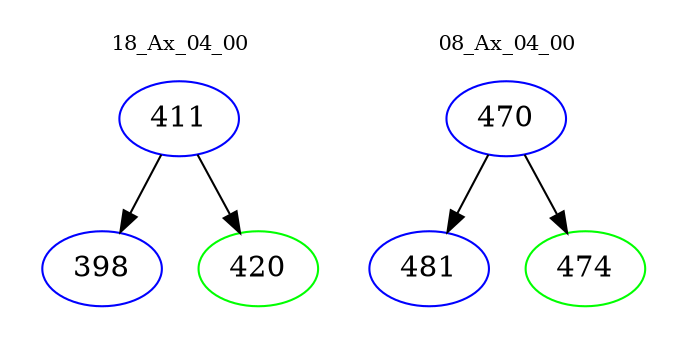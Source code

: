 digraph{
subgraph cluster_0 {
color = white
label = "18_Ax_04_00";
fontsize=10;
T0_411 [label="411", color="blue"]
T0_411 -> T0_398 [color="black"]
T0_398 [label="398", color="blue"]
T0_411 -> T0_420 [color="black"]
T0_420 [label="420", color="green"]
}
subgraph cluster_1 {
color = white
label = "08_Ax_04_00";
fontsize=10;
T1_470 [label="470", color="blue"]
T1_470 -> T1_481 [color="black"]
T1_481 [label="481", color="blue"]
T1_470 -> T1_474 [color="black"]
T1_474 [label="474", color="green"]
}
}
